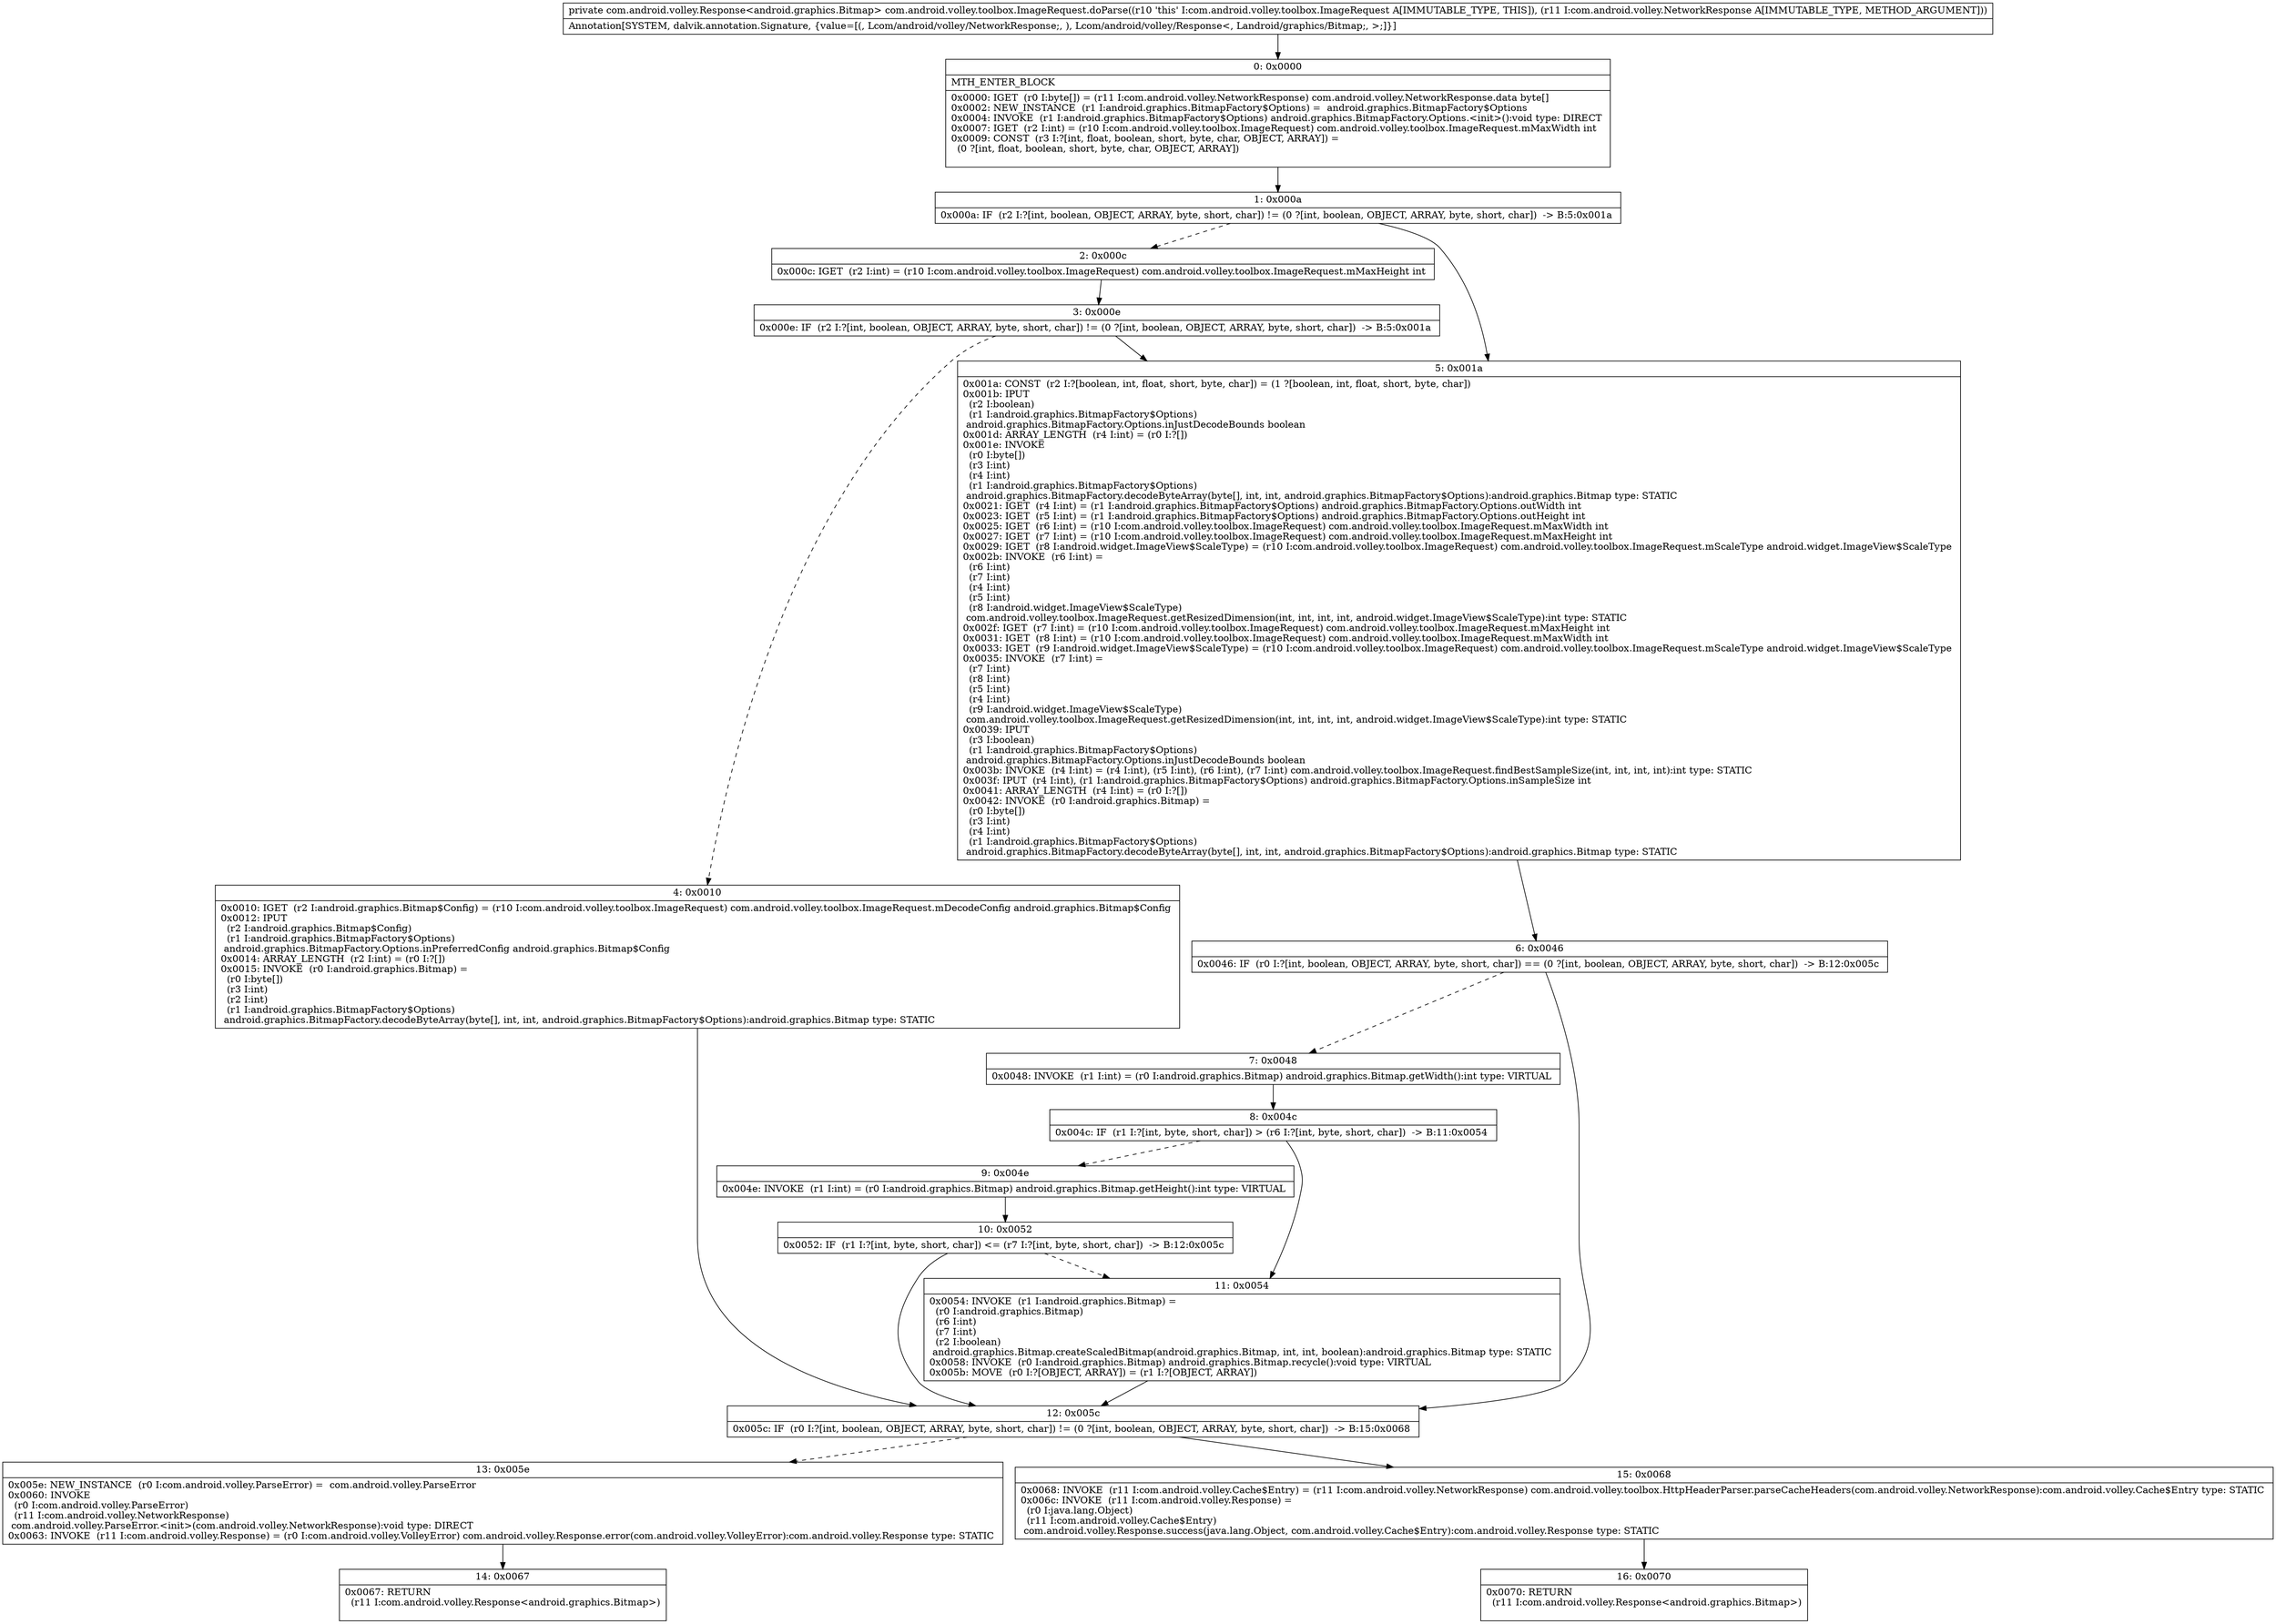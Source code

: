digraph "CFG forcom.android.volley.toolbox.ImageRequest.doParse(Lcom\/android\/volley\/NetworkResponse;)Lcom\/android\/volley\/Response;" {
Node_0 [shape=record,label="{0\:\ 0x0000|MTH_ENTER_BLOCK\l|0x0000: IGET  (r0 I:byte[]) = (r11 I:com.android.volley.NetworkResponse) com.android.volley.NetworkResponse.data byte[] \l0x0002: NEW_INSTANCE  (r1 I:android.graphics.BitmapFactory$Options) =  android.graphics.BitmapFactory$Options \l0x0004: INVOKE  (r1 I:android.graphics.BitmapFactory$Options) android.graphics.BitmapFactory.Options.\<init\>():void type: DIRECT \l0x0007: IGET  (r2 I:int) = (r10 I:com.android.volley.toolbox.ImageRequest) com.android.volley.toolbox.ImageRequest.mMaxWidth int \l0x0009: CONST  (r3 I:?[int, float, boolean, short, byte, char, OBJECT, ARRAY]) = \l  (0 ?[int, float, boolean, short, byte, char, OBJECT, ARRAY])\l \l}"];
Node_1 [shape=record,label="{1\:\ 0x000a|0x000a: IF  (r2 I:?[int, boolean, OBJECT, ARRAY, byte, short, char]) != (0 ?[int, boolean, OBJECT, ARRAY, byte, short, char])  \-\> B:5:0x001a \l}"];
Node_2 [shape=record,label="{2\:\ 0x000c|0x000c: IGET  (r2 I:int) = (r10 I:com.android.volley.toolbox.ImageRequest) com.android.volley.toolbox.ImageRequest.mMaxHeight int \l}"];
Node_3 [shape=record,label="{3\:\ 0x000e|0x000e: IF  (r2 I:?[int, boolean, OBJECT, ARRAY, byte, short, char]) != (0 ?[int, boolean, OBJECT, ARRAY, byte, short, char])  \-\> B:5:0x001a \l}"];
Node_4 [shape=record,label="{4\:\ 0x0010|0x0010: IGET  (r2 I:android.graphics.Bitmap$Config) = (r10 I:com.android.volley.toolbox.ImageRequest) com.android.volley.toolbox.ImageRequest.mDecodeConfig android.graphics.Bitmap$Config \l0x0012: IPUT  \l  (r2 I:android.graphics.Bitmap$Config)\l  (r1 I:android.graphics.BitmapFactory$Options)\l android.graphics.BitmapFactory.Options.inPreferredConfig android.graphics.Bitmap$Config \l0x0014: ARRAY_LENGTH  (r2 I:int) = (r0 I:?[]) \l0x0015: INVOKE  (r0 I:android.graphics.Bitmap) = \l  (r0 I:byte[])\l  (r3 I:int)\l  (r2 I:int)\l  (r1 I:android.graphics.BitmapFactory$Options)\l android.graphics.BitmapFactory.decodeByteArray(byte[], int, int, android.graphics.BitmapFactory$Options):android.graphics.Bitmap type: STATIC \l}"];
Node_5 [shape=record,label="{5\:\ 0x001a|0x001a: CONST  (r2 I:?[boolean, int, float, short, byte, char]) = (1 ?[boolean, int, float, short, byte, char]) \l0x001b: IPUT  \l  (r2 I:boolean)\l  (r1 I:android.graphics.BitmapFactory$Options)\l android.graphics.BitmapFactory.Options.inJustDecodeBounds boolean \l0x001d: ARRAY_LENGTH  (r4 I:int) = (r0 I:?[]) \l0x001e: INVOKE  \l  (r0 I:byte[])\l  (r3 I:int)\l  (r4 I:int)\l  (r1 I:android.graphics.BitmapFactory$Options)\l android.graphics.BitmapFactory.decodeByteArray(byte[], int, int, android.graphics.BitmapFactory$Options):android.graphics.Bitmap type: STATIC \l0x0021: IGET  (r4 I:int) = (r1 I:android.graphics.BitmapFactory$Options) android.graphics.BitmapFactory.Options.outWidth int \l0x0023: IGET  (r5 I:int) = (r1 I:android.graphics.BitmapFactory$Options) android.graphics.BitmapFactory.Options.outHeight int \l0x0025: IGET  (r6 I:int) = (r10 I:com.android.volley.toolbox.ImageRequest) com.android.volley.toolbox.ImageRequest.mMaxWidth int \l0x0027: IGET  (r7 I:int) = (r10 I:com.android.volley.toolbox.ImageRequest) com.android.volley.toolbox.ImageRequest.mMaxHeight int \l0x0029: IGET  (r8 I:android.widget.ImageView$ScaleType) = (r10 I:com.android.volley.toolbox.ImageRequest) com.android.volley.toolbox.ImageRequest.mScaleType android.widget.ImageView$ScaleType \l0x002b: INVOKE  (r6 I:int) = \l  (r6 I:int)\l  (r7 I:int)\l  (r4 I:int)\l  (r5 I:int)\l  (r8 I:android.widget.ImageView$ScaleType)\l com.android.volley.toolbox.ImageRequest.getResizedDimension(int, int, int, int, android.widget.ImageView$ScaleType):int type: STATIC \l0x002f: IGET  (r7 I:int) = (r10 I:com.android.volley.toolbox.ImageRequest) com.android.volley.toolbox.ImageRequest.mMaxHeight int \l0x0031: IGET  (r8 I:int) = (r10 I:com.android.volley.toolbox.ImageRequest) com.android.volley.toolbox.ImageRequest.mMaxWidth int \l0x0033: IGET  (r9 I:android.widget.ImageView$ScaleType) = (r10 I:com.android.volley.toolbox.ImageRequest) com.android.volley.toolbox.ImageRequest.mScaleType android.widget.ImageView$ScaleType \l0x0035: INVOKE  (r7 I:int) = \l  (r7 I:int)\l  (r8 I:int)\l  (r5 I:int)\l  (r4 I:int)\l  (r9 I:android.widget.ImageView$ScaleType)\l com.android.volley.toolbox.ImageRequest.getResizedDimension(int, int, int, int, android.widget.ImageView$ScaleType):int type: STATIC \l0x0039: IPUT  \l  (r3 I:boolean)\l  (r1 I:android.graphics.BitmapFactory$Options)\l android.graphics.BitmapFactory.Options.inJustDecodeBounds boolean \l0x003b: INVOKE  (r4 I:int) = (r4 I:int), (r5 I:int), (r6 I:int), (r7 I:int) com.android.volley.toolbox.ImageRequest.findBestSampleSize(int, int, int, int):int type: STATIC \l0x003f: IPUT  (r4 I:int), (r1 I:android.graphics.BitmapFactory$Options) android.graphics.BitmapFactory.Options.inSampleSize int \l0x0041: ARRAY_LENGTH  (r4 I:int) = (r0 I:?[]) \l0x0042: INVOKE  (r0 I:android.graphics.Bitmap) = \l  (r0 I:byte[])\l  (r3 I:int)\l  (r4 I:int)\l  (r1 I:android.graphics.BitmapFactory$Options)\l android.graphics.BitmapFactory.decodeByteArray(byte[], int, int, android.graphics.BitmapFactory$Options):android.graphics.Bitmap type: STATIC \l}"];
Node_6 [shape=record,label="{6\:\ 0x0046|0x0046: IF  (r0 I:?[int, boolean, OBJECT, ARRAY, byte, short, char]) == (0 ?[int, boolean, OBJECT, ARRAY, byte, short, char])  \-\> B:12:0x005c \l}"];
Node_7 [shape=record,label="{7\:\ 0x0048|0x0048: INVOKE  (r1 I:int) = (r0 I:android.graphics.Bitmap) android.graphics.Bitmap.getWidth():int type: VIRTUAL \l}"];
Node_8 [shape=record,label="{8\:\ 0x004c|0x004c: IF  (r1 I:?[int, byte, short, char]) \> (r6 I:?[int, byte, short, char])  \-\> B:11:0x0054 \l}"];
Node_9 [shape=record,label="{9\:\ 0x004e|0x004e: INVOKE  (r1 I:int) = (r0 I:android.graphics.Bitmap) android.graphics.Bitmap.getHeight():int type: VIRTUAL \l}"];
Node_10 [shape=record,label="{10\:\ 0x0052|0x0052: IF  (r1 I:?[int, byte, short, char]) \<= (r7 I:?[int, byte, short, char])  \-\> B:12:0x005c \l}"];
Node_11 [shape=record,label="{11\:\ 0x0054|0x0054: INVOKE  (r1 I:android.graphics.Bitmap) = \l  (r0 I:android.graphics.Bitmap)\l  (r6 I:int)\l  (r7 I:int)\l  (r2 I:boolean)\l android.graphics.Bitmap.createScaledBitmap(android.graphics.Bitmap, int, int, boolean):android.graphics.Bitmap type: STATIC \l0x0058: INVOKE  (r0 I:android.graphics.Bitmap) android.graphics.Bitmap.recycle():void type: VIRTUAL \l0x005b: MOVE  (r0 I:?[OBJECT, ARRAY]) = (r1 I:?[OBJECT, ARRAY]) \l}"];
Node_12 [shape=record,label="{12\:\ 0x005c|0x005c: IF  (r0 I:?[int, boolean, OBJECT, ARRAY, byte, short, char]) != (0 ?[int, boolean, OBJECT, ARRAY, byte, short, char])  \-\> B:15:0x0068 \l}"];
Node_13 [shape=record,label="{13\:\ 0x005e|0x005e: NEW_INSTANCE  (r0 I:com.android.volley.ParseError) =  com.android.volley.ParseError \l0x0060: INVOKE  \l  (r0 I:com.android.volley.ParseError)\l  (r11 I:com.android.volley.NetworkResponse)\l com.android.volley.ParseError.\<init\>(com.android.volley.NetworkResponse):void type: DIRECT \l0x0063: INVOKE  (r11 I:com.android.volley.Response) = (r0 I:com.android.volley.VolleyError) com.android.volley.Response.error(com.android.volley.VolleyError):com.android.volley.Response type: STATIC \l}"];
Node_14 [shape=record,label="{14\:\ 0x0067|0x0067: RETURN  \l  (r11 I:com.android.volley.Response\<android.graphics.Bitmap\>)\l \l}"];
Node_15 [shape=record,label="{15\:\ 0x0068|0x0068: INVOKE  (r11 I:com.android.volley.Cache$Entry) = (r11 I:com.android.volley.NetworkResponse) com.android.volley.toolbox.HttpHeaderParser.parseCacheHeaders(com.android.volley.NetworkResponse):com.android.volley.Cache$Entry type: STATIC \l0x006c: INVOKE  (r11 I:com.android.volley.Response) = \l  (r0 I:java.lang.Object)\l  (r11 I:com.android.volley.Cache$Entry)\l com.android.volley.Response.success(java.lang.Object, com.android.volley.Cache$Entry):com.android.volley.Response type: STATIC \l}"];
Node_16 [shape=record,label="{16\:\ 0x0070|0x0070: RETURN  \l  (r11 I:com.android.volley.Response\<android.graphics.Bitmap\>)\l \l}"];
MethodNode[shape=record,label="{private com.android.volley.Response\<android.graphics.Bitmap\> com.android.volley.toolbox.ImageRequest.doParse((r10 'this' I:com.android.volley.toolbox.ImageRequest A[IMMUTABLE_TYPE, THIS]), (r11 I:com.android.volley.NetworkResponse A[IMMUTABLE_TYPE, METHOD_ARGUMENT]))  | Annotation[SYSTEM, dalvik.annotation.Signature, \{value=[(, Lcom\/android\/volley\/NetworkResponse;, ), Lcom\/android\/volley\/Response\<, Landroid\/graphics\/Bitmap;, \>;]\}]\l}"];
MethodNode -> Node_0;
Node_0 -> Node_1;
Node_1 -> Node_2[style=dashed];
Node_1 -> Node_5;
Node_2 -> Node_3;
Node_3 -> Node_4[style=dashed];
Node_3 -> Node_5;
Node_4 -> Node_12;
Node_5 -> Node_6;
Node_6 -> Node_7[style=dashed];
Node_6 -> Node_12;
Node_7 -> Node_8;
Node_8 -> Node_9[style=dashed];
Node_8 -> Node_11;
Node_9 -> Node_10;
Node_10 -> Node_11[style=dashed];
Node_10 -> Node_12;
Node_11 -> Node_12;
Node_12 -> Node_13[style=dashed];
Node_12 -> Node_15;
Node_13 -> Node_14;
Node_15 -> Node_16;
}


